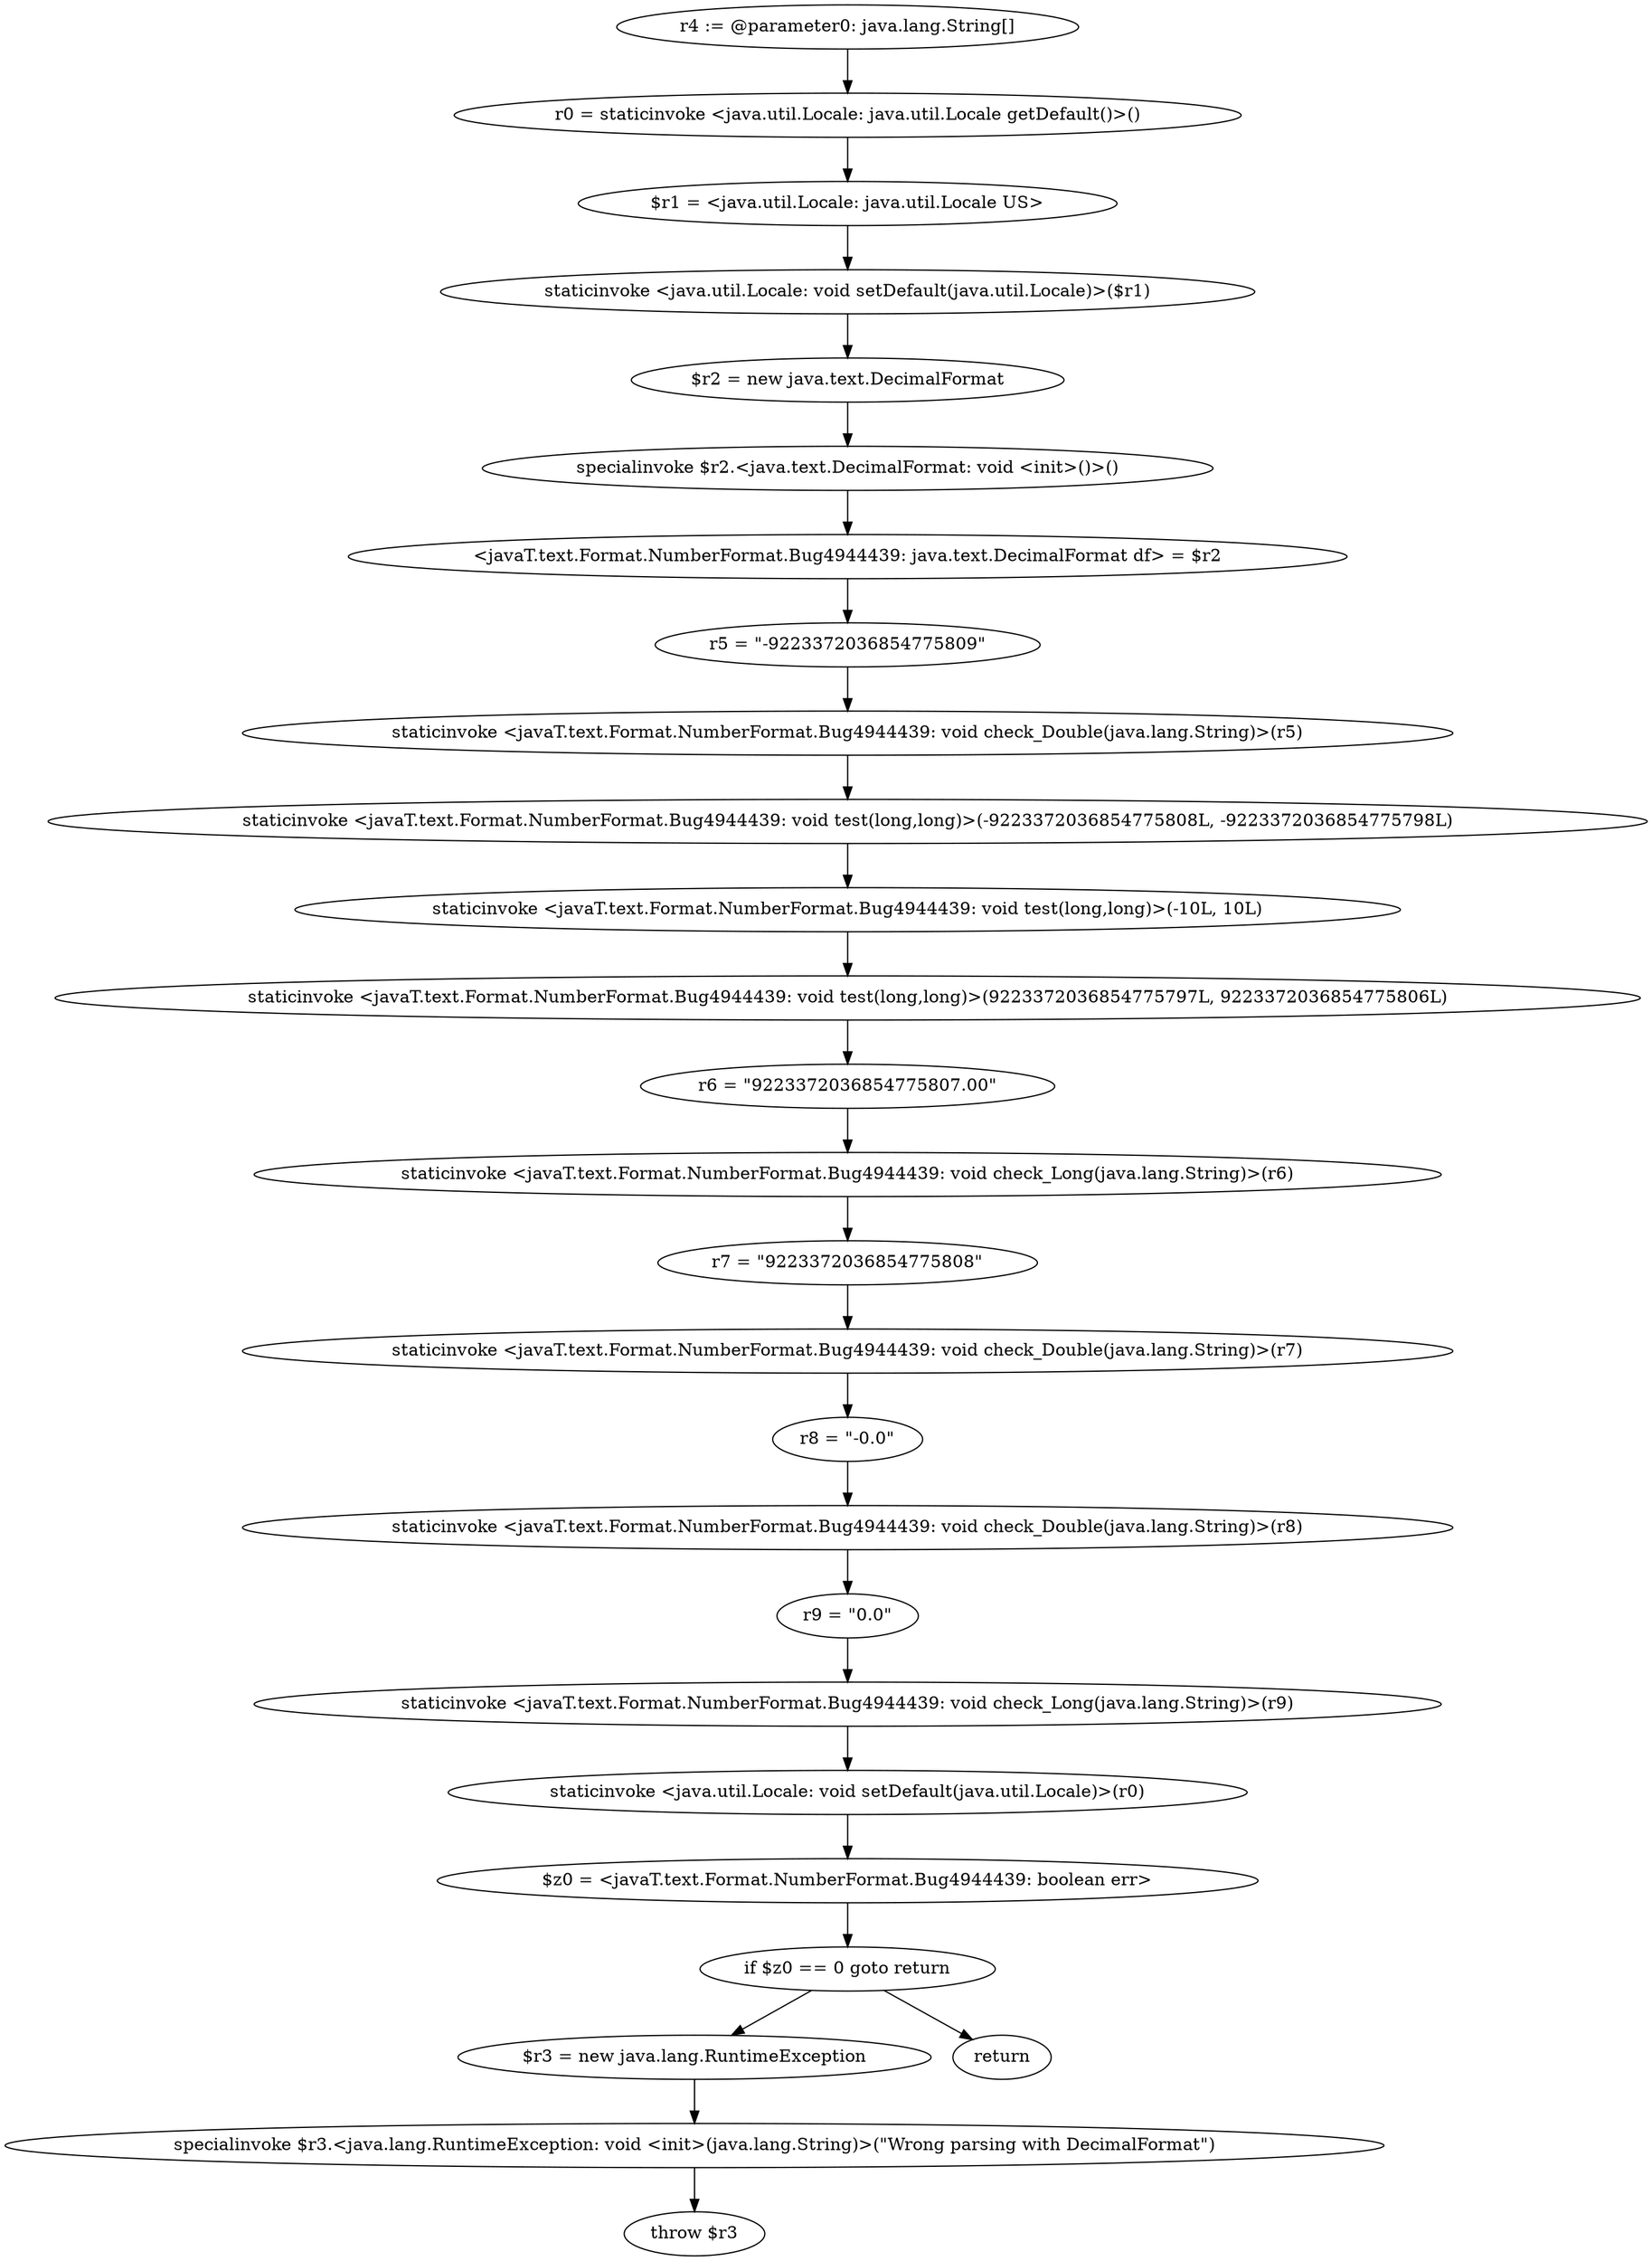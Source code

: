 digraph "unitGraph" {
    "r4 := @parameter0: java.lang.String[]"
    "r0 = staticinvoke <java.util.Locale: java.util.Locale getDefault()>()"
    "$r1 = <java.util.Locale: java.util.Locale US>"
    "staticinvoke <java.util.Locale: void setDefault(java.util.Locale)>($r1)"
    "$r2 = new java.text.DecimalFormat"
    "specialinvoke $r2.<java.text.DecimalFormat: void <init>()>()"
    "<javaT.text.Format.NumberFormat.Bug4944439: java.text.DecimalFormat df> = $r2"
    "r5 = \"-9223372036854775809\""
    "staticinvoke <javaT.text.Format.NumberFormat.Bug4944439: void check_Double(java.lang.String)>(r5)"
    "staticinvoke <javaT.text.Format.NumberFormat.Bug4944439: void test(long,long)>(-9223372036854775808L, -9223372036854775798L)"
    "staticinvoke <javaT.text.Format.NumberFormat.Bug4944439: void test(long,long)>(-10L, 10L)"
    "staticinvoke <javaT.text.Format.NumberFormat.Bug4944439: void test(long,long)>(9223372036854775797L, 9223372036854775806L)"
    "r6 = \"9223372036854775807.00\""
    "staticinvoke <javaT.text.Format.NumberFormat.Bug4944439: void check_Long(java.lang.String)>(r6)"
    "r7 = \"9223372036854775808\""
    "staticinvoke <javaT.text.Format.NumberFormat.Bug4944439: void check_Double(java.lang.String)>(r7)"
    "r8 = \"-0.0\""
    "staticinvoke <javaT.text.Format.NumberFormat.Bug4944439: void check_Double(java.lang.String)>(r8)"
    "r9 = \"0.0\""
    "staticinvoke <javaT.text.Format.NumberFormat.Bug4944439: void check_Long(java.lang.String)>(r9)"
    "staticinvoke <java.util.Locale: void setDefault(java.util.Locale)>(r0)"
    "$z0 = <javaT.text.Format.NumberFormat.Bug4944439: boolean err>"
    "if $z0 == 0 goto return"
    "$r3 = new java.lang.RuntimeException"
    "specialinvoke $r3.<java.lang.RuntimeException: void <init>(java.lang.String)>(\"Wrong parsing with DecimalFormat\")"
    "throw $r3"
    "return"
    "r4 := @parameter0: java.lang.String[]"->"r0 = staticinvoke <java.util.Locale: java.util.Locale getDefault()>()";
    "r0 = staticinvoke <java.util.Locale: java.util.Locale getDefault()>()"->"$r1 = <java.util.Locale: java.util.Locale US>";
    "$r1 = <java.util.Locale: java.util.Locale US>"->"staticinvoke <java.util.Locale: void setDefault(java.util.Locale)>($r1)";
    "staticinvoke <java.util.Locale: void setDefault(java.util.Locale)>($r1)"->"$r2 = new java.text.DecimalFormat";
    "$r2 = new java.text.DecimalFormat"->"specialinvoke $r2.<java.text.DecimalFormat: void <init>()>()";
    "specialinvoke $r2.<java.text.DecimalFormat: void <init>()>()"->"<javaT.text.Format.NumberFormat.Bug4944439: java.text.DecimalFormat df> = $r2";
    "<javaT.text.Format.NumberFormat.Bug4944439: java.text.DecimalFormat df> = $r2"->"r5 = \"-9223372036854775809\"";
    "r5 = \"-9223372036854775809\""->"staticinvoke <javaT.text.Format.NumberFormat.Bug4944439: void check_Double(java.lang.String)>(r5)";
    "staticinvoke <javaT.text.Format.NumberFormat.Bug4944439: void check_Double(java.lang.String)>(r5)"->"staticinvoke <javaT.text.Format.NumberFormat.Bug4944439: void test(long,long)>(-9223372036854775808L, -9223372036854775798L)";
    "staticinvoke <javaT.text.Format.NumberFormat.Bug4944439: void test(long,long)>(-9223372036854775808L, -9223372036854775798L)"->"staticinvoke <javaT.text.Format.NumberFormat.Bug4944439: void test(long,long)>(-10L, 10L)";
    "staticinvoke <javaT.text.Format.NumberFormat.Bug4944439: void test(long,long)>(-10L, 10L)"->"staticinvoke <javaT.text.Format.NumberFormat.Bug4944439: void test(long,long)>(9223372036854775797L, 9223372036854775806L)";
    "staticinvoke <javaT.text.Format.NumberFormat.Bug4944439: void test(long,long)>(9223372036854775797L, 9223372036854775806L)"->"r6 = \"9223372036854775807.00\"";
    "r6 = \"9223372036854775807.00\""->"staticinvoke <javaT.text.Format.NumberFormat.Bug4944439: void check_Long(java.lang.String)>(r6)";
    "staticinvoke <javaT.text.Format.NumberFormat.Bug4944439: void check_Long(java.lang.String)>(r6)"->"r7 = \"9223372036854775808\"";
    "r7 = \"9223372036854775808\""->"staticinvoke <javaT.text.Format.NumberFormat.Bug4944439: void check_Double(java.lang.String)>(r7)";
    "staticinvoke <javaT.text.Format.NumberFormat.Bug4944439: void check_Double(java.lang.String)>(r7)"->"r8 = \"-0.0\"";
    "r8 = \"-0.0\""->"staticinvoke <javaT.text.Format.NumberFormat.Bug4944439: void check_Double(java.lang.String)>(r8)";
    "staticinvoke <javaT.text.Format.NumberFormat.Bug4944439: void check_Double(java.lang.String)>(r8)"->"r9 = \"0.0\"";
    "r9 = \"0.0\""->"staticinvoke <javaT.text.Format.NumberFormat.Bug4944439: void check_Long(java.lang.String)>(r9)";
    "staticinvoke <javaT.text.Format.NumberFormat.Bug4944439: void check_Long(java.lang.String)>(r9)"->"staticinvoke <java.util.Locale: void setDefault(java.util.Locale)>(r0)";
    "staticinvoke <java.util.Locale: void setDefault(java.util.Locale)>(r0)"->"$z0 = <javaT.text.Format.NumberFormat.Bug4944439: boolean err>";
    "$z0 = <javaT.text.Format.NumberFormat.Bug4944439: boolean err>"->"if $z0 == 0 goto return";
    "if $z0 == 0 goto return"->"$r3 = new java.lang.RuntimeException";
    "if $z0 == 0 goto return"->"return";
    "$r3 = new java.lang.RuntimeException"->"specialinvoke $r3.<java.lang.RuntimeException: void <init>(java.lang.String)>(\"Wrong parsing with DecimalFormat\")";
    "specialinvoke $r3.<java.lang.RuntimeException: void <init>(java.lang.String)>(\"Wrong parsing with DecimalFormat\")"->"throw $r3";
}
